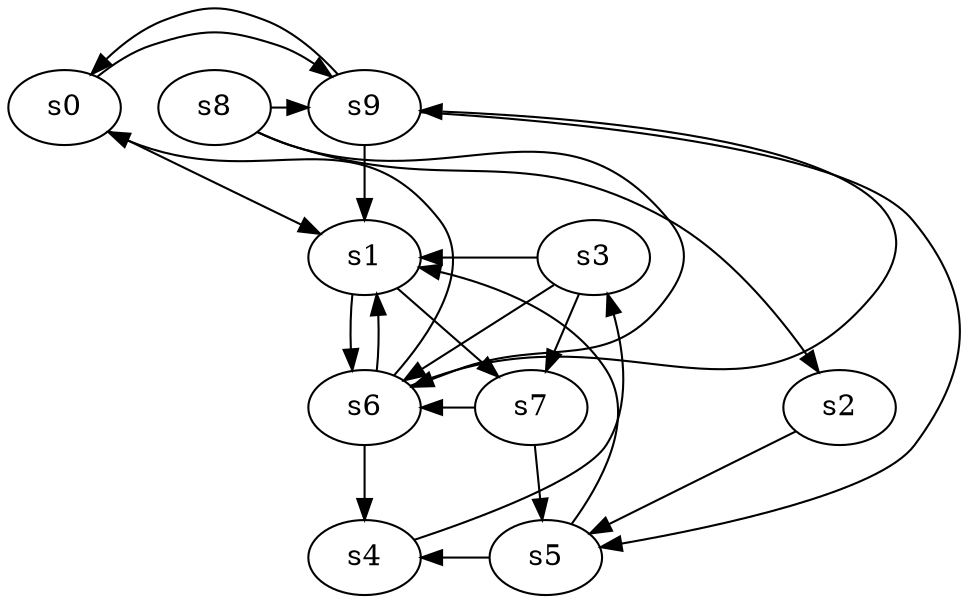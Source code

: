 digraph game_0647_complex_10 {
    s0 [name="s0", player=1];
    s1 [name="s1", player=0];
    s2 [name="s2", player=0, target=1];
    s3 [name="s3", player=1];
    s4 [name="s4", player=0];
    s5 [name="s5", player=0];
    s6 [name="s6", player=1, target=1];
    s7 [name="s7", player=1];
    s8 [name="s8", player=0, target=1];
    s9 [name="s9", player=0];

    s0 -> s1 [constraint="time % 3 == 2 || time % 3 == 2"];
    s0 -> s9 [constraint="time % 8 == 7"];
    s1 -> s6;
    s1 -> s7;
    s2 -> s5;
    s3 -> s1 [constraint="time % 8 == 2"];
    s3 -> s6 [constraint="time % 2 == 1 || time % 2 == 1"];
    s3 -> s7;
    s4 -> s3 [constraint="!(time % 4 == 2)"];
    s5 -> s1 [constraint="time % 7 == 3"];
    s5 -> s4 [constraint="!(time % 2 == 1)"];
    s6 -> s0 [constraint="time % 4 == 1 || time % 2 == 0"];
    s6 -> s1 [constraint="time % 5 == 0 || time % 2 == 0"];
    s6 -> s4;
    s6 -> s9 [constraint="!(time % 4 == 1)"];
    s7 -> s5;
    s7 -> s6 [constraint="time % 2 == 1 || time % 2 == 0"];
    s8 -> s2 [constraint="time % 3 == 0 && time % 5 == 2"];
    s8 -> s6 [constraint="!(time % 4 == 1)"];
    s8 -> s9 [constraint="time == 11"];
    s9 -> s0 [constraint="time == 8 || time == 17 || time == 19"];
    s9 -> s1;
    s9 -> s5 [constraint="time % 3 == 0 && time % 3 == 2"];
}
